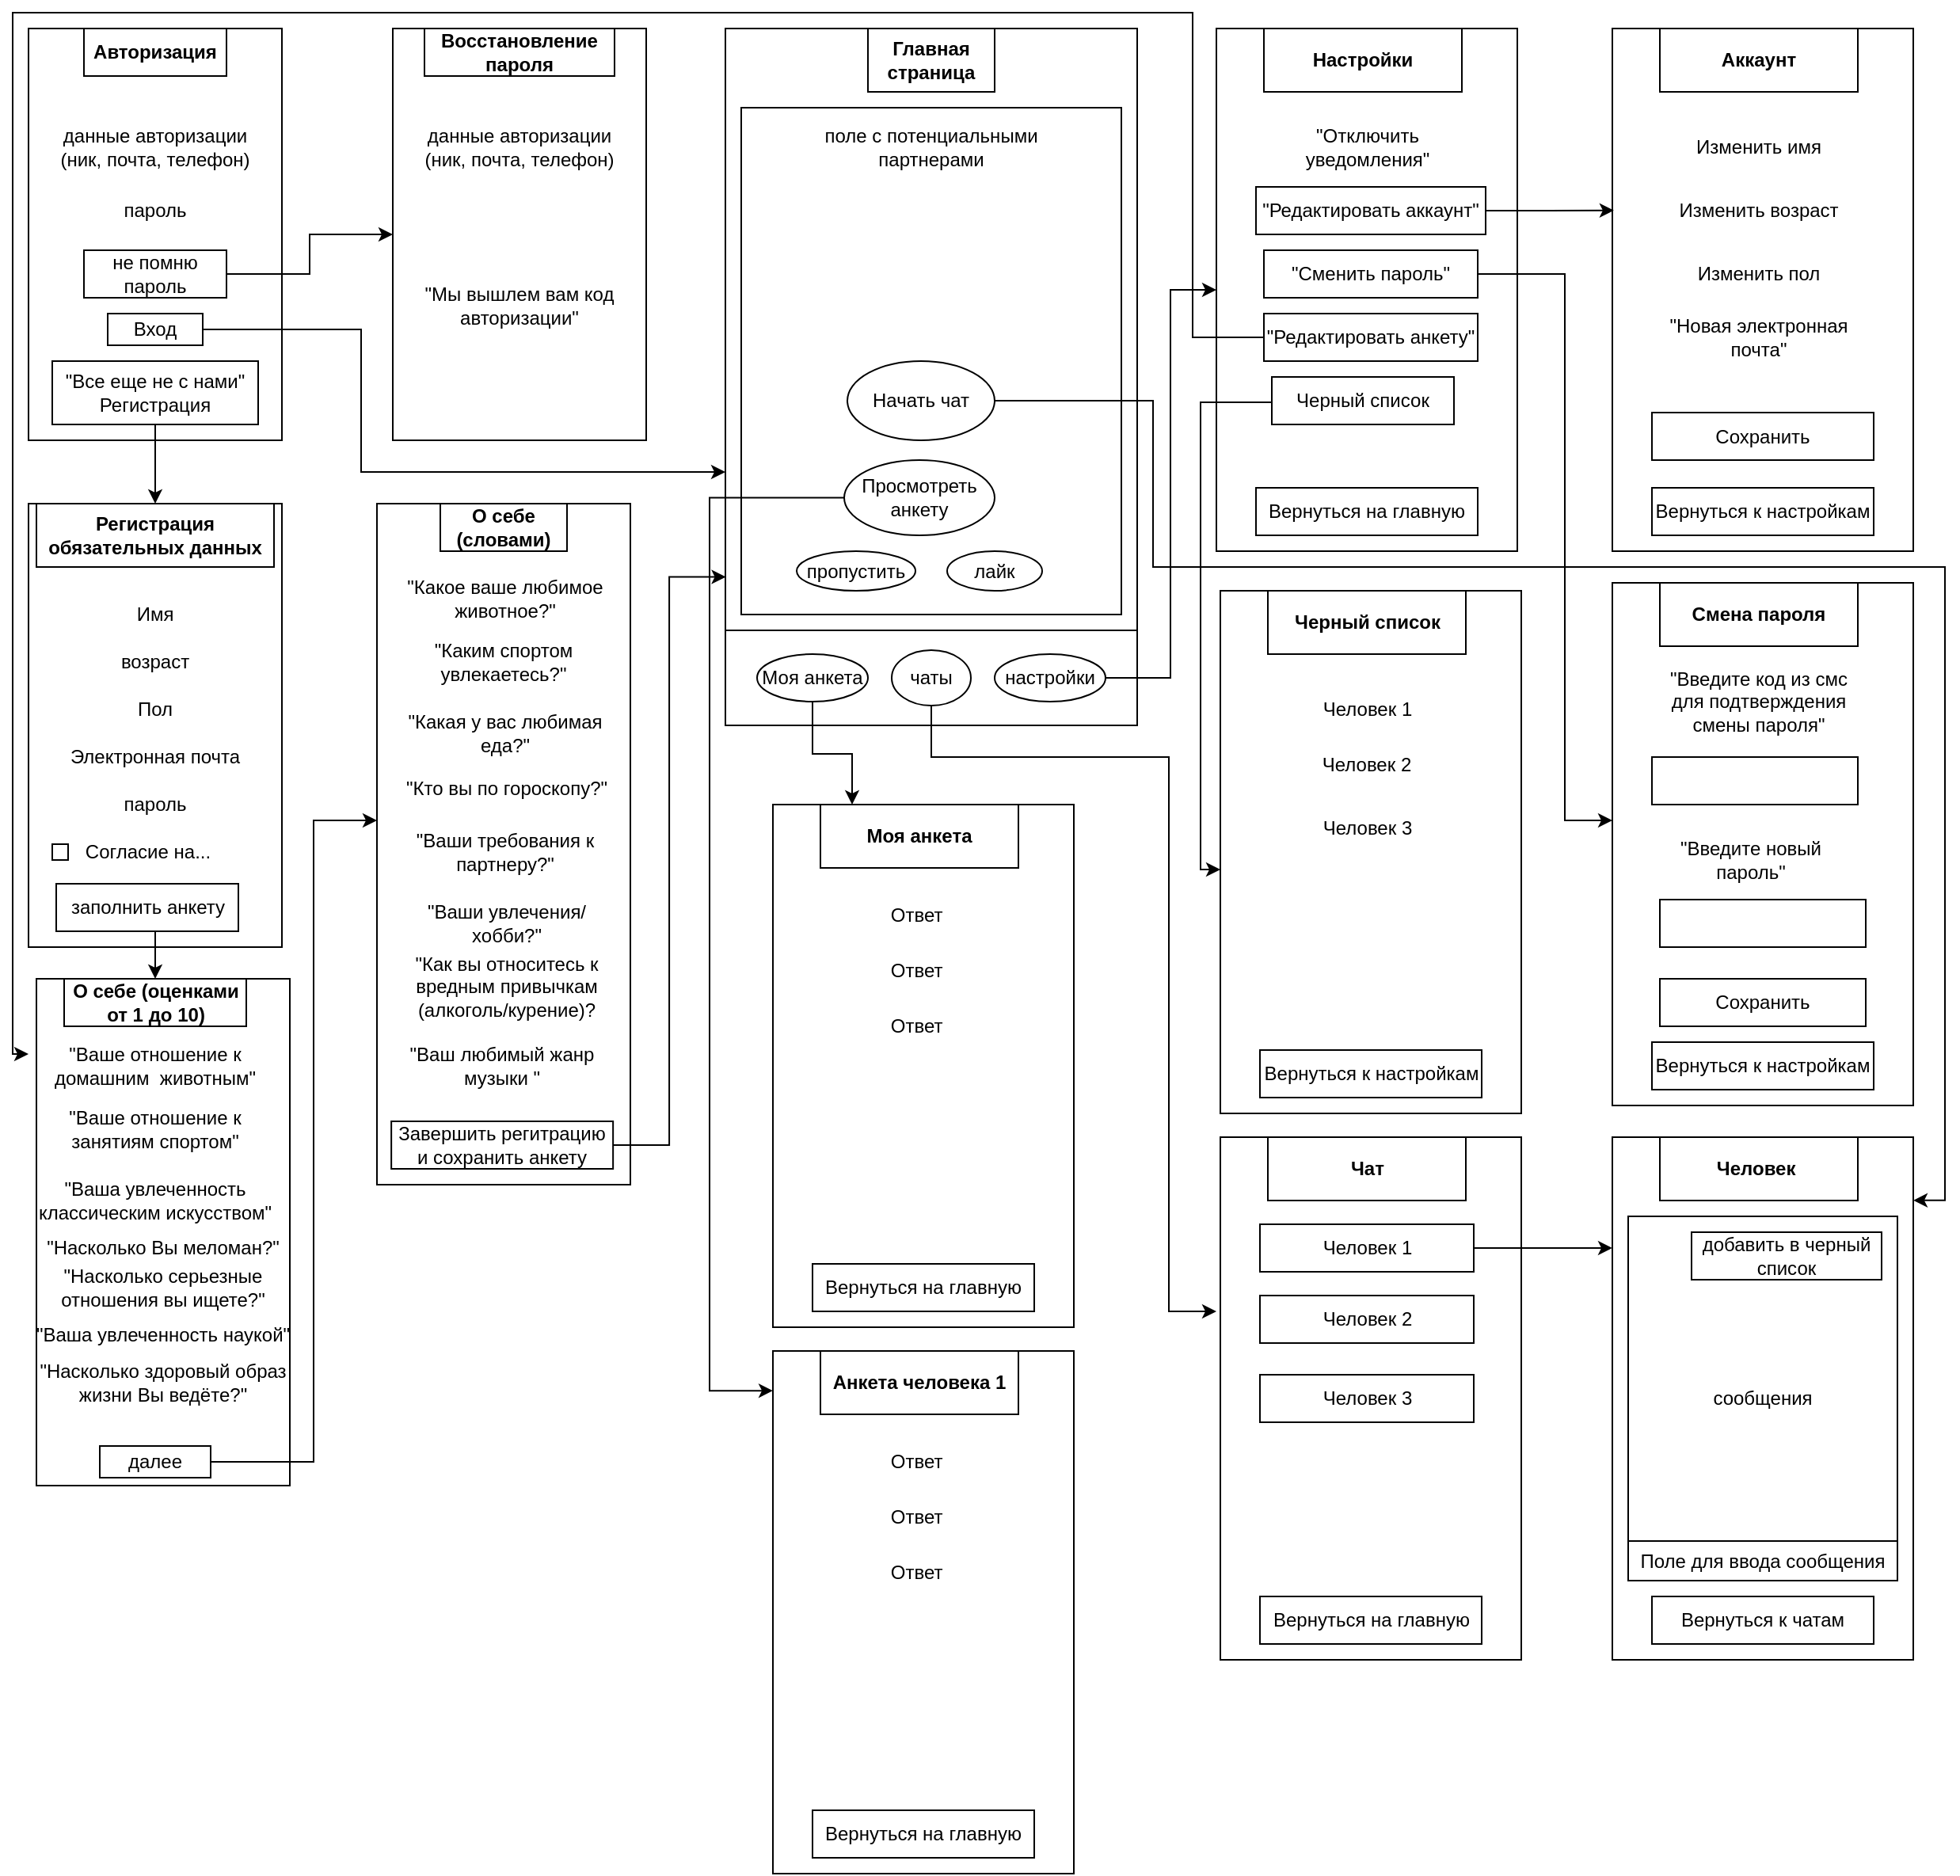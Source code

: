 <mxfile version="22.1.3" type="github">
  <diagram name="Страница — 1" id="kIvSVrA3VFIupachxoN8">
    <mxGraphModel dx="830" dy="438" grid="1" gridSize="10" guides="1" tooltips="1" connect="1" arrows="1" fold="1" page="1" pageScale="1" pageWidth="1169" pageHeight="827" math="0" shadow="0">
      <root>
        <mxCell id="0" />
        <mxCell id="1" parent="0" />
        <mxCell id="J_iFYWnNg-v4hAFUbItq-6" value="" style="rounded=0;whiteSpace=wrap;html=1;" parent="1" vertex="1">
          <mxGeometry x="20" y="30" width="160" height="260" as="geometry" />
        </mxCell>
        <mxCell id="V3N97cfubyy96YD3l16j-2" value="&lt;b&gt;Авторизация&lt;/b&gt;" style="rounded=0;whiteSpace=wrap;html=1;" parent="1" vertex="1">
          <mxGeometry x="55" y="30" width="90" height="30" as="geometry" />
        </mxCell>
        <mxCell id="V3N97cfubyy96YD3l16j-4" value="данные авторизации (ник, почта, телефон)" style="text;html=1;strokeColor=none;fillColor=none;align=center;verticalAlign=middle;whiteSpace=wrap;rounded=0;" parent="1" vertex="1">
          <mxGeometry x="30" y="80" width="140" height="50" as="geometry" />
        </mxCell>
        <mxCell id="V3N97cfubyy96YD3l16j-5" value="пароль" style="text;html=1;strokeColor=none;fillColor=none;align=center;verticalAlign=middle;whiteSpace=wrap;rounded=0;" parent="1" vertex="1">
          <mxGeometry x="70" y="130" width="60" height="30" as="geometry" />
        </mxCell>
        <mxCell id="V3N97cfubyy96YD3l16j-9" style="edgeStyle=orthogonalEdgeStyle;rounded=0;orthogonalLoop=1;jettySize=auto;html=1;exitX=1;exitY=0.5;exitDx=0;exitDy=0;" parent="1" source="V3N97cfubyy96YD3l16j-6" target="V3N97cfubyy96YD3l16j-7" edge="1">
          <mxGeometry relative="1" as="geometry" />
        </mxCell>
        <mxCell id="V3N97cfubyy96YD3l16j-6" value="не помню пароль" style="rounded=0;whiteSpace=wrap;html=1;" parent="1" vertex="1">
          <mxGeometry x="55" y="170" width="90" height="30" as="geometry" />
        </mxCell>
        <mxCell id="V3N97cfubyy96YD3l16j-7" value="" style="rounded=0;whiteSpace=wrap;html=1;" parent="1" vertex="1">
          <mxGeometry x="250" y="30" width="160" height="260" as="geometry" />
        </mxCell>
        <mxCell id="V3N97cfubyy96YD3l16j-8" value="&lt;b&gt;Восстановление пароля&lt;/b&gt;" style="rounded=0;whiteSpace=wrap;html=1;" parent="1" vertex="1">
          <mxGeometry x="270" y="30" width="120" height="30" as="geometry" />
        </mxCell>
        <mxCell id="V3N97cfubyy96YD3l16j-10" value="данные авторизации (ник, почта, телефон)" style="text;html=1;strokeColor=none;fillColor=none;align=center;verticalAlign=middle;whiteSpace=wrap;rounded=0;" parent="1" vertex="1">
          <mxGeometry x="260" y="80" width="140" height="50" as="geometry" />
        </mxCell>
        <mxCell id="V3N97cfubyy96YD3l16j-11" value="&quot;Мы вышлем вам код авторизации&quot;" style="text;html=1;strokeColor=none;fillColor=none;align=center;verticalAlign=middle;whiteSpace=wrap;rounded=0;" parent="1" vertex="1">
          <mxGeometry x="255" y="190" width="150" height="30" as="geometry" />
        </mxCell>
        <mxCell id="V3N97cfubyy96YD3l16j-14" style="edgeStyle=orthogonalEdgeStyle;rounded=0;orthogonalLoop=1;jettySize=auto;html=1;exitX=0.5;exitY=1;exitDx=0;exitDy=0;" parent="1" source="V3N97cfubyy96YD3l16j-12" target="V3N97cfubyy96YD3l16j-13" edge="1">
          <mxGeometry relative="1" as="geometry" />
        </mxCell>
        <mxCell id="V3N97cfubyy96YD3l16j-12" value="&quot;Все еще не с нами&quot;&lt;br&gt;Регистрация" style="rounded=0;whiteSpace=wrap;html=1;" parent="1" vertex="1">
          <mxGeometry x="35" y="240" width="130" height="40" as="geometry" />
        </mxCell>
        <mxCell id="V3N97cfubyy96YD3l16j-13" value="" style="rounded=0;whiteSpace=wrap;html=1;" parent="1" vertex="1">
          <mxGeometry x="20" y="330" width="160" height="280" as="geometry" />
        </mxCell>
        <mxCell id="V3N97cfubyy96YD3l16j-15" value="&lt;b&gt;Регистрация обязательных данных&lt;/b&gt;" style="rounded=0;whiteSpace=wrap;html=1;" parent="1" vertex="1">
          <mxGeometry x="25" y="330" width="150" height="40" as="geometry" />
        </mxCell>
        <mxCell id="V3N97cfubyy96YD3l16j-16" value="Имя" style="text;html=1;strokeColor=none;fillColor=none;align=center;verticalAlign=middle;whiteSpace=wrap;rounded=0;" parent="1" vertex="1">
          <mxGeometry x="70" y="390" width="60" height="20" as="geometry" />
        </mxCell>
        <mxCell id="V3N97cfubyy96YD3l16j-17" value="возраст" style="text;html=1;strokeColor=none;fillColor=none;align=center;verticalAlign=middle;whiteSpace=wrap;rounded=0;" parent="1" vertex="1">
          <mxGeometry x="65" y="420" width="70" height="20" as="geometry" />
        </mxCell>
        <mxCell id="V3N97cfubyy96YD3l16j-18" value="Пол" style="text;html=1;strokeColor=none;fillColor=none;align=center;verticalAlign=middle;whiteSpace=wrap;rounded=0;" parent="1" vertex="1">
          <mxGeometry x="75" y="450" width="50" height="20" as="geometry" />
        </mxCell>
        <mxCell id="V3N97cfubyy96YD3l16j-19" value="Электронная почта" style="text;html=1;strokeColor=none;fillColor=none;align=center;verticalAlign=middle;whiteSpace=wrap;rounded=0;" parent="1" vertex="1">
          <mxGeometry x="35" y="480" width="130" height="20" as="geometry" />
        </mxCell>
        <mxCell id="V3N97cfubyy96YD3l16j-20" value="пароль" style="text;html=1;strokeColor=none;fillColor=none;align=center;verticalAlign=middle;whiteSpace=wrap;rounded=0;" parent="1" vertex="1">
          <mxGeometry x="75" y="510" width="50" height="20" as="geometry" />
        </mxCell>
        <mxCell id="V3N97cfubyy96YD3l16j-21" value="" style="rounded=0;whiteSpace=wrap;html=1;" parent="1" vertex="1">
          <mxGeometry x="240" y="330" width="160" height="430" as="geometry" />
        </mxCell>
        <mxCell id="V3N97cfubyy96YD3l16j-46" style="edgeStyle=orthogonalEdgeStyle;rounded=0;orthogonalLoop=1;jettySize=auto;html=1;exitX=0.5;exitY=1;exitDx=0;exitDy=0;entryX=0.5;entryY=0;entryDx=0;entryDy=0;" parent="1" source="V3N97cfubyy96YD3l16j-22" target="V3N97cfubyy96YD3l16j-36" edge="1">
          <mxGeometry relative="1" as="geometry" />
        </mxCell>
        <mxCell id="V3N97cfubyy96YD3l16j-22" value="заполнить анкету" style="rounded=0;whiteSpace=wrap;html=1;" parent="1" vertex="1">
          <mxGeometry x="37.5" y="570" width="115" height="30" as="geometry" />
        </mxCell>
        <mxCell id="V3N97cfubyy96YD3l16j-24" value="&lt;b&gt;О себе (словами)&lt;/b&gt;" style="rounded=0;whiteSpace=wrap;html=1;" parent="1" vertex="1">
          <mxGeometry x="280" y="330" width="80" height="30" as="geometry" />
        </mxCell>
        <mxCell id="V3N97cfubyy96YD3l16j-33" style="edgeStyle=orthogonalEdgeStyle;rounded=0;orthogonalLoop=1;jettySize=auto;html=1;exitX=1;exitY=0.5;exitDx=0;exitDy=0;" parent="1" source="V3N97cfubyy96YD3l16j-25" target="V3N97cfubyy96YD3l16j-26" edge="1">
          <mxGeometry relative="1" as="geometry">
            <Array as="points">
              <mxPoint x="230" y="220" />
              <mxPoint x="230" y="310" />
            </Array>
          </mxGeometry>
        </mxCell>
        <mxCell id="V3N97cfubyy96YD3l16j-25" value="Вход" style="rounded=0;whiteSpace=wrap;html=1;" parent="1" vertex="1">
          <mxGeometry x="70" y="210" width="60" height="20" as="geometry" />
        </mxCell>
        <mxCell id="V3N97cfubyy96YD3l16j-26" value="" style="rounded=0;whiteSpace=wrap;html=1;" parent="1" vertex="1">
          <mxGeometry x="460" y="30" width="260" height="440" as="geometry" />
        </mxCell>
        <mxCell id="V3N97cfubyy96YD3l16j-27" value="&lt;b&gt;Главная страница&lt;/b&gt;" style="rounded=0;whiteSpace=wrap;html=1;" parent="1" vertex="1">
          <mxGeometry x="550" y="30" width="80" height="40" as="geometry" />
        </mxCell>
        <mxCell id="V3N97cfubyy96YD3l16j-28" value="" style="rounded=0;whiteSpace=wrap;html=1;" parent="1" vertex="1">
          <mxGeometry x="460" y="410" width="260" height="60" as="geometry" />
        </mxCell>
        <mxCell id="V3N97cfubyy96YD3l16j-30" value="&quot;Какое ваше любимое животное?&quot;" style="text;html=1;strokeColor=none;fillColor=none;align=center;verticalAlign=middle;whiteSpace=wrap;rounded=0;" parent="1" vertex="1">
          <mxGeometry x="255.94" y="379" width="130" height="21" as="geometry" />
        </mxCell>
        <mxCell id="V3N97cfubyy96YD3l16j-32" value="Завершить регитрацию и сохранить анкету" style="rounded=0;whiteSpace=wrap;html=1;" parent="1" vertex="1">
          <mxGeometry x="249.07" y="720" width="140" height="30" as="geometry" />
        </mxCell>
        <mxCell id="V3N97cfubyy96YD3l16j-35" value="" style="rounded=0;whiteSpace=wrap;html=1;" parent="1" vertex="1">
          <mxGeometry x="25" y="630" width="160" height="320" as="geometry" />
        </mxCell>
        <mxCell id="V3N97cfubyy96YD3l16j-36" value="&lt;b&gt;О себе (оценками от 1 до 10)&lt;/b&gt;" style="rounded=0;whiteSpace=wrap;html=1;" parent="1" vertex="1">
          <mxGeometry x="42.5" y="630" width="115" height="30" as="geometry" />
        </mxCell>
        <mxCell id="V3N97cfubyy96YD3l16j-37" value="&quot;Каким спортом увлекаетесь?&quot;" style="text;html=1;strokeColor=none;fillColor=none;align=center;verticalAlign=middle;whiteSpace=wrap;rounded=0;" parent="1" vertex="1">
          <mxGeometry x="250" y="415" width="140" height="30" as="geometry" />
        </mxCell>
        <mxCell id="V3N97cfubyy96YD3l16j-52" style="edgeStyle=orthogonalEdgeStyle;rounded=0;orthogonalLoop=1;jettySize=auto;html=1;exitX=1;exitY=0.5;exitDx=0;exitDy=0;entryX=0;entryY=0.464;entryDx=0;entryDy=0;entryPerimeter=0;" parent="1" source="V3N97cfubyy96YD3l16j-39" target="V3N97cfubyy96YD3l16j-21" edge="1">
          <mxGeometry relative="1" as="geometry">
            <Array as="points">
              <mxPoint x="200" y="935" />
              <mxPoint x="200" y="530" />
              <mxPoint x="240" y="530" />
            </Array>
            <mxPoint x="230" y="490" as="targetPoint" />
          </mxGeometry>
        </mxCell>
        <mxCell id="V3N97cfubyy96YD3l16j-39" value="далее" style="rounded=0;whiteSpace=wrap;html=1;" parent="1" vertex="1">
          <mxGeometry x="65" y="925" width="70" height="20" as="geometry" />
        </mxCell>
        <mxCell id="V3N97cfubyy96YD3l16j-40" value="&quot;Ваше отношение к домашним&amp;nbsp; животным&quot;" style="text;html=1;strokeColor=none;fillColor=none;align=center;verticalAlign=middle;whiteSpace=wrap;rounded=0;" parent="1" vertex="1">
          <mxGeometry x="20" y="670" width="160" height="30" as="geometry" />
        </mxCell>
        <mxCell id="V3N97cfubyy96YD3l16j-41" value="&quot;Ваше отношение к занятиям спортом&quot;" style="text;html=1;strokeColor=none;fillColor=none;align=center;verticalAlign=middle;whiteSpace=wrap;rounded=0;" parent="1" vertex="1">
          <mxGeometry x="30" y="710" width="140" height="30" as="geometry" />
        </mxCell>
        <mxCell id="V3N97cfubyy96YD3l16j-43" value="&quot;Ваша увлеченность классическим искусством&quot;" style="text;html=1;strokeColor=none;fillColor=none;align=center;verticalAlign=middle;whiteSpace=wrap;rounded=0;" parent="1" vertex="1">
          <mxGeometry x="25" y="750" width="150" height="40" as="geometry" />
        </mxCell>
        <mxCell id="V3N97cfubyy96YD3l16j-45" value="&quot;Насколько серьезные отношения вы ищете?&quot;" style="text;html=1;strokeColor=none;fillColor=none;align=center;verticalAlign=middle;whiteSpace=wrap;rounded=0;" parent="1" vertex="1">
          <mxGeometry x="35" y="810" width="140" height="30" as="geometry" />
        </mxCell>
        <mxCell id="V3N97cfubyy96YD3l16j-47" value="&quot;Какая у вас любимая еда?&quot;" style="text;html=1;strokeColor=none;fillColor=none;align=center;verticalAlign=middle;whiteSpace=wrap;rounded=0;" parent="1" vertex="1">
          <mxGeometry x="251.88" y="455" width="138.12" height="40" as="geometry" />
        </mxCell>
        <mxCell id="V3N97cfubyy96YD3l16j-48" value="&quot;Кто вы по гороскопу?&quot;" style="text;html=1;strokeColor=none;fillColor=none;align=center;verticalAlign=middle;whiteSpace=wrap;rounded=0;" parent="1" vertex="1">
          <mxGeometry x="253.13" y="495" width="137.5" height="30" as="geometry" />
        </mxCell>
        <mxCell id="rZEXLQ-iUhm-P5HKlSmc-59" style="edgeStyle=orthogonalEdgeStyle;rounded=0;orthogonalLoop=1;jettySize=auto;html=1;exitX=0.5;exitY=1;exitDx=0;exitDy=0;" parent="1" source="V3N97cfubyy96YD3l16j-54" edge="1">
          <mxGeometry relative="1" as="geometry">
            <mxPoint x="770" y="840" as="targetPoint" />
            <Array as="points">
              <mxPoint x="590" y="490" />
              <mxPoint x="740" y="490" />
              <mxPoint x="740" y="840" />
            </Array>
          </mxGeometry>
        </mxCell>
        <mxCell id="V3N97cfubyy96YD3l16j-54" value="чаты" style="ellipse;whiteSpace=wrap;html=1;" parent="1" vertex="1">
          <mxGeometry x="565" y="422.5" width="50" height="35" as="geometry" />
        </mxCell>
        <mxCell id="OsmSL1bul2IP19OMUee_-6" value="" style="edgeStyle=orthogonalEdgeStyle;rounded=0;orthogonalLoop=1;jettySize=auto;html=1;" parent="1" source="V3N97cfubyy96YD3l16j-55" target="OsmSL1bul2IP19OMUee_-3" edge="1">
          <mxGeometry relative="1" as="geometry">
            <mxPoint x="740" y="240" as="targetPoint" />
            <Array as="points">
              <mxPoint x="741" y="440" />
              <mxPoint x="741" y="195" />
            </Array>
          </mxGeometry>
        </mxCell>
        <mxCell id="V3N97cfubyy96YD3l16j-55" value="настройки" style="ellipse;whiteSpace=wrap;html=1;" parent="1" vertex="1">
          <mxGeometry x="630" y="425" width="70" height="30" as="geometry" />
        </mxCell>
        <mxCell id="V3N97cfubyy96YD3l16j-56" style="edgeStyle=orthogonalEdgeStyle;rounded=0;orthogonalLoop=1;jettySize=auto;html=1;exitX=1;exitY=0.5;exitDx=0;exitDy=0;entryX=0.001;entryY=0.787;entryDx=0;entryDy=0;entryPerimeter=0;" parent="1" source="V3N97cfubyy96YD3l16j-32" target="V3N97cfubyy96YD3l16j-26" edge="1">
          <mxGeometry relative="1" as="geometry" />
        </mxCell>
        <mxCell id="V3N97cfubyy96YD3l16j-58" value="" style="rounded=0;whiteSpace=wrap;html=1;" parent="1" vertex="1">
          <mxGeometry x="470" y="80" width="240" height="320" as="geometry" />
        </mxCell>
        <mxCell id="V3N97cfubyy96YD3l16j-57" value="поле с потенциальными партнерами" style="text;html=1;strokeColor=none;fillColor=none;align=center;verticalAlign=middle;whiteSpace=wrap;rounded=0;" parent="1" vertex="1">
          <mxGeometry x="505" y="80" width="170" height="50" as="geometry" />
        </mxCell>
        <mxCell id="-CLAZ32usGun-bk8qMCg-13" style="edgeStyle=orthogonalEdgeStyle;rounded=0;orthogonalLoop=1;jettySize=auto;html=1;" parent="1" source="t5Mpqhm2jp1dvvndBsHg-1" target="-CLAZ32usGun-bk8qMCg-5" edge="1">
          <mxGeometry relative="1" as="geometry">
            <Array as="points">
              <mxPoint x="515" y="488" />
              <mxPoint x="540" y="488" />
            </Array>
          </mxGeometry>
        </mxCell>
        <mxCell id="t5Mpqhm2jp1dvvndBsHg-1" value="Моя анкета" style="ellipse;whiteSpace=wrap;html=1;" parent="1" vertex="1">
          <mxGeometry x="480" y="425" width="70" height="30" as="geometry" />
        </mxCell>
        <mxCell id="OsmSL1bul2IP19OMUee_-3" value="" style="rounded=0;whiteSpace=wrap;html=1;" parent="1" vertex="1">
          <mxGeometry x="770" y="30" width="190" height="330" as="geometry" />
        </mxCell>
        <mxCell id="OsmSL1bul2IP19OMUee_-4" value="&lt;b&gt;Настройки&lt;/b&gt;" style="rounded=0;whiteSpace=wrap;html=1;" parent="1" vertex="1">
          <mxGeometry x="800" y="30" width="125" height="40" as="geometry" />
        </mxCell>
        <mxCell id="OsmSL1bul2IP19OMUee_-8" value="Вернуться на главную" style="rounded=0;whiteSpace=wrap;html=1;" parent="1" vertex="1">
          <mxGeometry x="795" y="320" width="140" height="30" as="geometry" />
        </mxCell>
        <mxCell id="rZEXLQ-iUhm-P5HKlSmc-1" value="&quot;Отключить уведомления&quot;" style="rounded=0;whiteSpace=wrap;html=1;strokeColor=#FFFFFF;" parent="1" vertex="1">
          <mxGeometry x="797.5" y="90" width="135" height="30" as="geometry" />
        </mxCell>
        <mxCell id="rZEXLQ-iUhm-P5HKlSmc-2" value="&quot;Редактировать аккаунт&quot;" style="rounded=0;whiteSpace=wrap;html=1;strokeColor=#000000;" parent="1" vertex="1">
          <mxGeometry x="795" y="130" width="145" height="30" as="geometry" />
        </mxCell>
        <mxCell id="rZEXLQ-iUhm-P5HKlSmc-25" value="" style="edgeStyle=orthogonalEdgeStyle;rounded=0;orthogonalLoop=1;jettySize=auto;html=1;exitX=1;exitY=0.5;exitDx=0;exitDy=0;" parent="1" source="rZEXLQ-iUhm-P5HKlSmc-3" edge="1">
          <mxGeometry relative="1" as="geometry">
            <mxPoint x="980" y="400" as="sourcePoint" />
            <mxPoint x="1020" y="530" as="targetPoint" />
            <Array as="points">
              <mxPoint x="990" y="185" />
              <mxPoint x="990" y="530" />
            </Array>
          </mxGeometry>
        </mxCell>
        <mxCell id="rZEXLQ-iUhm-P5HKlSmc-3" value="&quot;Сменить пароль&quot;" style="rounded=0;whiteSpace=wrap;html=1;strokeColor=#000000;" parent="1" vertex="1">
          <mxGeometry x="800" y="170" width="135" height="30" as="geometry" />
        </mxCell>
        <mxCell id="rZEXLQ-iUhm-P5HKlSmc-62" value="" style="edgeStyle=orthogonalEdgeStyle;rounded=0;orthogonalLoop=1;jettySize=auto;html=1;entryX=0;entryY=0.25;entryDx=0;entryDy=0;" parent="1" source="rZEXLQ-iUhm-P5HKlSmc-4" target="V3N97cfubyy96YD3l16j-40" edge="1">
          <mxGeometry relative="1" as="geometry">
            <mxPoint x="10" y="660" as="targetPoint" />
            <Array as="points">
              <mxPoint x="755" y="225" />
              <mxPoint x="755" y="20" />
              <mxPoint x="10" y="20" />
              <mxPoint x="10" y="678" />
            </Array>
          </mxGeometry>
        </mxCell>
        <mxCell id="rZEXLQ-iUhm-P5HKlSmc-4" value="&quot;Редактировать анкету&quot;" style="rounded=0;whiteSpace=wrap;html=1;strokeColor=#000000;" parent="1" vertex="1">
          <mxGeometry x="800" y="210" width="135" height="30" as="geometry" />
        </mxCell>
        <mxCell id="rZEXLQ-iUhm-P5HKlSmc-5" value="" style="rounded=0;whiteSpace=wrap;html=1;" parent="1" vertex="1">
          <mxGeometry x="1020" y="30" width="190" height="330" as="geometry" />
        </mxCell>
        <mxCell id="rZEXLQ-iUhm-P5HKlSmc-6" value="&lt;b&gt;Аккаунт&lt;/b&gt;" style="rounded=0;whiteSpace=wrap;html=1;" parent="1" vertex="1">
          <mxGeometry x="1050" y="30" width="125" height="40" as="geometry" />
        </mxCell>
        <mxCell id="rZEXLQ-iUhm-P5HKlSmc-7" value="Вернуться к настройкам" style="rounded=0;whiteSpace=wrap;html=1;" parent="1" vertex="1">
          <mxGeometry x="1045" y="320" width="140" height="30" as="geometry" />
        </mxCell>
        <mxCell id="rZEXLQ-iUhm-P5HKlSmc-8" value="Изменить имя" style="rounded=0;whiteSpace=wrap;html=1;strokeColor=#FFFFFF;" parent="1" vertex="1">
          <mxGeometry x="1045" y="90" width="135" height="30" as="geometry" />
        </mxCell>
        <mxCell id="rZEXLQ-iUhm-P5HKlSmc-9" value="Изменить возраст" style="rounded=0;whiteSpace=wrap;html=1;strokeColor=#FFFFFF;" parent="1" vertex="1">
          <mxGeometry x="1040" y="130" width="145" height="30" as="geometry" />
        </mxCell>
        <mxCell id="rZEXLQ-iUhm-P5HKlSmc-10" value="Изменить пол" style="rounded=0;whiteSpace=wrap;html=1;strokeColor=#FFFFFF;" parent="1" vertex="1">
          <mxGeometry x="1045" y="170" width="135" height="30" as="geometry" />
        </mxCell>
        <mxCell id="rZEXLQ-iUhm-P5HKlSmc-11" value="&quot;Новая электронная почта&quot;" style="rounded=0;whiteSpace=wrap;html=1;strokeColor=#FFFFFF;" parent="1" vertex="1">
          <mxGeometry x="1045" y="210" width="135" height="30" as="geometry" />
        </mxCell>
        <mxCell id="rZEXLQ-iUhm-P5HKlSmc-12" style="edgeStyle=orthogonalEdgeStyle;rounded=0;orthogonalLoop=1;jettySize=auto;html=1;entryX=0.005;entryY=0.348;entryDx=0;entryDy=0;entryPerimeter=0;" parent="1" source="rZEXLQ-iUhm-P5HKlSmc-2" target="rZEXLQ-iUhm-P5HKlSmc-5" edge="1">
          <mxGeometry relative="1" as="geometry" />
        </mxCell>
        <mxCell id="rZEXLQ-iUhm-P5HKlSmc-13" value="лайк" style="ellipse;whiteSpace=wrap;html=1;" parent="1" vertex="1">
          <mxGeometry x="600" y="360" width="60" height="25" as="geometry" />
        </mxCell>
        <mxCell id="rZEXLQ-iUhm-P5HKlSmc-14" value="пропустить" style="ellipse;whiteSpace=wrap;html=1;" parent="1" vertex="1">
          <mxGeometry x="505" y="360" width="75" height="25" as="geometry" />
        </mxCell>
        <mxCell id="rZEXLQ-iUhm-P5HKlSmc-33" value="" style="edgeStyle=orthogonalEdgeStyle;rounded=0;orthogonalLoop=1;jettySize=auto;html=1;" parent="1" target="rZEXLQ-iUhm-P5HKlSmc-26" edge="1">
          <mxGeometry relative="1" as="geometry">
            <mxPoint x="920" y="266" as="sourcePoint" />
            <mxPoint x="940" y="561" as="targetPoint" />
            <Array as="points">
              <mxPoint x="760" y="266" />
              <mxPoint x="760" y="561" />
            </Array>
          </mxGeometry>
        </mxCell>
        <mxCell id="rZEXLQ-iUhm-P5HKlSmc-15" value="Черный список" style="rounded=0;whiteSpace=wrap;html=1;strokeColor=#000000;" parent="1" vertex="1">
          <mxGeometry x="805" y="250" width="115" height="30" as="geometry" />
        </mxCell>
        <mxCell id="rZEXLQ-iUhm-P5HKlSmc-16" value="" style="rounded=0;whiteSpace=wrap;html=1;" parent="1" vertex="1">
          <mxGeometry x="1020" y="380" width="190" height="330" as="geometry" />
        </mxCell>
        <mxCell id="rZEXLQ-iUhm-P5HKlSmc-17" value="&lt;b&gt;Смена пароля&lt;/b&gt;" style="rounded=0;whiteSpace=wrap;html=1;" parent="1" vertex="1">
          <mxGeometry x="1050" y="380" width="125" height="40" as="geometry" />
        </mxCell>
        <mxCell id="rZEXLQ-iUhm-P5HKlSmc-18" value="Вернуться к настройкам" style="rounded=0;whiteSpace=wrap;html=1;" parent="1" vertex="1">
          <mxGeometry x="1045" y="670" width="140" height="30" as="geometry" />
        </mxCell>
        <mxCell id="rZEXLQ-iUhm-P5HKlSmc-19" value="&quot;Введите код из смс для подтверждения смены пароля&quot;" style="rounded=0;whiteSpace=wrap;html=1;strokeColor=#FFFFFF;" parent="1" vertex="1">
          <mxGeometry x="1045" y="440" width="135" height="30" as="geometry" />
        </mxCell>
        <mxCell id="rZEXLQ-iUhm-P5HKlSmc-20" value="" style="rounded=0;whiteSpace=wrap;html=1;strokeColor=#000000;" parent="1" vertex="1">
          <mxGeometry x="1045" y="490" width="130" height="30" as="geometry" />
        </mxCell>
        <mxCell id="rZEXLQ-iUhm-P5HKlSmc-21" value="&quot;Введите новый пароль&quot;" style="rounded=0;whiteSpace=wrap;html=1;strokeColor=#FFFFFF;" parent="1" vertex="1">
          <mxGeometry x="1040" y="540" width="135" height="30" as="geometry" />
        </mxCell>
        <mxCell id="rZEXLQ-iUhm-P5HKlSmc-23" value="" style="rounded=0;whiteSpace=wrap;html=1;strokeColor=#000000;" parent="1" vertex="1">
          <mxGeometry x="1050" y="580" width="130" height="30" as="geometry" />
        </mxCell>
        <mxCell id="rZEXLQ-iUhm-P5HKlSmc-26" value="" style="rounded=0;whiteSpace=wrap;html=1;" parent="1" vertex="1">
          <mxGeometry x="772.5" y="385" width="190" height="330" as="geometry" />
        </mxCell>
        <mxCell id="rZEXLQ-iUhm-P5HKlSmc-27" value="&lt;b&gt;Черный список&lt;/b&gt;" style="rounded=0;whiteSpace=wrap;html=1;" parent="1" vertex="1">
          <mxGeometry x="802.5" y="385" width="125" height="40" as="geometry" />
        </mxCell>
        <mxCell id="rZEXLQ-iUhm-P5HKlSmc-28" value="Вернуться к настройкам" style="rounded=0;whiteSpace=wrap;html=1;" parent="1" vertex="1">
          <mxGeometry x="797.5" y="675" width="140" height="30" as="geometry" />
        </mxCell>
        <mxCell id="rZEXLQ-iUhm-P5HKlSmc-29" value="Человек 1" style="rounded=0;whiteSpace=wrap;html=1;strokeColor=#FFFFFF;" parent="1" vertex="1">
          <mxGeometry x="797.5" y="445" width="135" height="30" as="geometry" />
        </mxCell>
        <mxCell id="rZEXLQ-iUhm-P5HKlSmc-30" value="Человек 2" style="rounded=0;whiteSpace=wrap;html=1;strokeColor=#FFFFFF;" parent="1" vertex="1">
          <mxGeometry x="800" y="480" width="130" height="30" as="geometry" />
        </mxCell>
        <mxCell id="rZEXLQ-iUhm-P5HKlSmc-31" value="Человек 3" style="rounded=0;whiteSpace=wrap;html=1;strokeColor=#FFFFFF;" parent="1" vertex="1">
          <mxGeometry x="797.5" y="520" width="135" height="30" as="geometry" />
        </mxCell>
        <mxCell id="-CLAZ32usGun-bk8qMCg-20" style="edgeStyle=orthogonalEdgeStyle;rounded=0;orthogonalLoop=1;jettySize=auto;html=1;entryX=0;entryY=0.076;entryDx=0;entryDy=0;entryPerimeter=0;" parent="1" source="rZEXLQ-iUhm-P5HKlSmc-43" target="-CLAZ32usGun-bk8qMCg-14" edge="1">
          <mxGeometry relative="1" as="geometry">
            <mxPoint x="450" y="890" as="targetPoint" />
            <Array as="points">
              <mxPoint x="450" y="326" />
              <mxPoint x="450" y="890" />
            </Array>
          </mxGeometry>
        </mxCell>
        <mxCell id="rZEXLQ-iUhm-P5HKlSmc-43" value="Просмотреть анкету" style="ellipse;whiteSpace=wrap;html=1;" parent="1" vertex="1">
          <mxGeometry x="535" y="302.5" width="95" height="47.5" as="geometry" />
        </mxCell>
        <mxCell id="rZEXLQ-iUhm-P5HKlSmc-44" value="" style="rounded=0;whiteSpace=wrap;html=1;" parent="1" vertex="1">
          <mxGeometry x="772.5" y="730" width="190" height="330" as="geometry" />
        </mxCell>
        <mxCell id="rZEXLQ-iUhm-P5HKlSmc-45" value="&lt;b&gt;Чат&lt;/b&gt;" style="rounded=0;whiteSpace=wrap;html=1;" parent="1" vertex="1">
          <mxGeometry x="802.5" y="730" width="125" height="40" as="geometry" />
        </mxCell>
        <mxCell id="rZEXLQ-iUhm-P5HKlSmc-46" value="Вернуться на главную" style="rounded=0;whiteSpace=wrap;html=1;" parent="1" vertex="1">
          <mxGeometry x="797.5" y="1020" width="140" height="30" as="geometry" />
        </mxCell>
        <mxCell id="rZEXLQ-iUhm-P5HKlSmc-47" value="Человек 1" style="rounded=0;whiteSpace=wrap;html=1;strokeColor=#000000;" parent="1" vertex="1">
          <mxGeometry x="797.5" y="785" width="135" height="30" as="geometry" />
        </mxCell>
        <mxCell id="rZEXLQ-iUhm-P5HKlSmc-50" value="" style="rounded=0;whiteSpace=wrap;html=1;" parent="1" vertex="1">
          <mxGeometry x="1020" y="730" width="190" height="330" as="geometry" />
        </mxCell>
        <mxCell id="rZEXLQ-iUhm-P5HKlSmc-51" value="&lt;b&gt;Человек&amp;nbsp;&lt;/b&gt;" style="rounded=0;whiteSpace=wrap;html=1;" parent="1" vertex="1">
          <mxGeometry x="1050" y="730" width="125" height="40" as="geometry" />
        </mxCell>
        <mxCell id="rZEXLQ-iUhm-P5HKlSmc-52" value="Вернуться к чатам" style="rounded=0;whiteSpace=wrap;html=1;" parent="1" vertex="1">
          <mxGeometry x="1045" y="1020" width="140" height="30" as="geometry" />
        </mxCell>
        <mxCell id="rZEXLQ-iUhm-P5HKlSmc-53" value="сообщения" style="rounded=0;whiteSpace=wrap;html=1;strokeColor=#000000;" parent="1" vertex="1">
          <mxGeometry x="1030" y="780" width="170" height="230" as="geometry" />
        </mxCell>
        <mxCell id="rZEXLQ-iUhm-P5HKlSmc-56" value="Человек 2" style="rounded=0;whiteSpace=wrap;html=1;strokeColor=#000000;" parent="1" vertex="1">
          <mxGeometry x="797.5" y="830" width="135" height="30" as="geometry" />
        </mxCell>
        <mxCell id="rZEXLQ-iUhm-P5HKlSmc-57" value="Человек 3" style="rounded=0;whiteSpace=wrap;html=1;strokeColor=#000000;" parent="1" vertex="1">
          <mxGeometry x="797.5" y="880" width="135" height="30" as="geometry" />
        </mxCell>
        <mxCell id="rZEXLQ-iUhm-P5HKlSmc-58" style="edgeStyle=orthogonalEdgeStyle;rounded=0;orthogonalLoop=1;jettySize=auto;html=1;entryX=0;entryY=0.212;entryDx=0;entryDy=0;entryPerimeter=0;" parent="1" source="rZEXLQ-iUhm-P5HKlSmc-47" target="rZEXLQ-iUhm-P5HKlSmc-50" edge="1">
          <mxGeometry relative="1" as="geometry" />
        </mxCell>
        <mxCell id="rZEXLQ-iUhm-P5HKlSmc-61" value="Поле для ввода сообщения" style="rounded=0;whiteSpace=wrap;html=1;strokeColor=#000000;" parent="1" vertex="1">
          <mxGeometry x="1030" y="985" width="170" height="25" as="geometry" />
        </mxCell>
        <mxCell id="-CLAZ32usGun-bk8qMCg-1" value="&quot;Ваши требования к партнеру?&quot;" style="text;html=1;strokeColor=none;fillColor=none;align=center;verticalAlign=middle;whiteSpace=wrap;rounded=0;" parent="1" vertex="1">
          <mxGeometry x="249.07" y="535" width="143.75" height="30" as="geometry" />
        </mxCell>
        <mxCell id="-CLAZ32usGun-bk8qMCg-2" value="&quot;Ваши увлечения/хобби?&quot;" style="text;html=1;strokeColor=none;fillColor=none;align=center;verticalAlign=middle;whiteSpace=wrap;rounded=0;" parent="1" vertex="1">
          <mxGeometry x="250.01" y="580" width="143.75" height="30" as="geometry" />
        </mxCell>
        <mxCell id="-CLAZ32usGun-bk8qMCg-4" value="&quot;Как вы относитесь к вредным привычкам (алкоголь/курение)?" style="text;html=1;strokeColor=none;fillColor=none;align=center;verticalAlign=middle;whiteSpace=wrap;rounded=0;" parent="1" vertex="1">
          <mxGeometry x="250" y="620" width="143.75" height="30" as="geometry" />
        </mxCell>
        <mxCell id="-CLAZ32usGun-bk8qMCg-5" value="" style="rounded=0;whiteSpace=wrap;html=1;" parent="1" vertex="1">
          <mxGeometry x="490" y="520" width="190" height="330" as="geometry" />
        </mxCell>
        <mxCell id="-CLAZ32usGun-bk8qMCg-6" value="&lt;b&gt;Моя анкета&lt;/b&gt;" style="rounded=0;whiteSpace=wrap;html=1;" parent="1" vertex="1">
          <mxGeometry x="520" y="520" width="125" height="40" as="geometry" />
        </mxCell>
        <mxCell id="-CLAZ32usGun-bk8qMCg-7" value="Вернуться на главную" style="rounded=0;whiteSpace=wrap;html=1;" parent="1" vertex="1">
          <mxGeometry x="515" y="810" width="140" height="30" as="geometry" />
        </mxCell>
        <mxCell id="-CLAZ32usGun-bk8qMCg-8" value="Ответ&amp;nbsp;" style="rounded=0;whiteSpace=wrap;html=1;strokeColor=#FFFFFF;" parent="1" vertex="1">
          <mxGeometry x="515" y="575" width="135" height="30" as="geometry" />
        </mxCell>
        <mxCell id="-CLAZ32usGun-bk8qMCg-11" value="Ответ&amp;nbsp;" style="rounded=0;whiteSpace=wrap;html=1;strokeColor=#FFFFFF;" parent="1" vertex="1">
          <mxGeometry x="515" y="610" width="135" height="30" as="geometry" />
        </mxCell>
        <mxCell id="-CLAZ32usGun-bk8qMCg-12" value="Ответ&amp;nbsp;" style="rounded=0;whiteSpace=wrap;html=1;strokeColor=#FFFFFF;" parent="1" vertex="1">
          <mxGeometry x="515" y="645" width="135" height="30" as="geometry" />
        </mxCell>
        <mxCell id="-CLAZ32usGun-bk8qMCg-14" value="" style="rounded=0;whiteSpace=wrap;html=1;" parent="1" vertex="1">
          <mxGeometry x="490" y="865" width="190" height="330" as="geometry" />
        </mxCell>
        <mxCell id="-CLAZ32usGun-bk8qMCg-15" value="&lt;b&gt;Анкета человека 1&lt;/b&gt;" style="rounded=0;whiteSpace=wrap;html=1;" parent="1" vertex="1">
          <mxGeometry x="520" y="865" width="125" height="40" as="geometry" />
        </mxCell>
        <mxCell id="-CLAZ32usGun-bk8qMCg-16" value="Вернуться на главную" style="rounded=0;whiteSpace=wrap;html=1;" parent="1" vertex="1">
          <mxGeometry x="515" y="1155" width="140" height="30" as="geometry" />
        </mxCell>
        <mxCell id="-CLAZ32usGun-bk8qMCg-17" value="Ответ&amp;nbsp;" style="rounded=0;whiteSpace=wrap;html=1;strokeColor=#FFFFFF;" parent="1" vertex="1">
          <mxGeometry x="515" y="920" width="135" height="30" as="geometry" />
        </mxCell>
        <mxCell id="-CLAZ32usGun-bk8qMCg-18" value="Ответ&amp;nbsp;" style="rounded=0;whiteSpace=wrap;html=1;strokeColor=#FFFFFF;" parent="1" vertex="1">
          <mxGeometry x="515" y="955" width="135" height="30" as="geometry" />
        </mxCell>
        <mxCell id="-CLAZ32usGun-bk8qMCg-19" value="Ответ&amp;nbsp;" style="rounded=0;whiteSpace=wrap;html=1;strokeColor=#FFFFFF;" parent="1" vertex="1">
          <mxGeometry x="515" y="990" width="135" height="30" as="geometry" />
        </mxCell>
        <mxCell id="-CLAZ32usGun-bk8qMCg-21" value="Начать чат" style="ellipse;whiteSpace=wrap;html=1;" parent="1" vertex="1">
          <mxGeometry x="537" y="240" width="93" height="50" as="geometry" />
        </mxCell>
        <mxCell id="-CLAZ32usGun-bk8qMCg-24" style="edgeStyle=orthogonalEdgeStyle;rounded=0;orthogonalLoop=1;jettySize=auto;html=1;exitX=1;exitY=0.5;exitDx=0;exitDy=0;entryX=1;entryY=0.121;entryDx=0;entryDy=0;entryPerimeter=0;" parent="1" source="-CLAZ32usGun-bk8qMCg-21" target="rZEXLQ-iUhm-P5HKlSmc-50" edge="1">
          <mxGeometry relative="1" as="geometry">
            <Array as="points">
              <mxPoint x="730" y="265" />
              <mxPoint x="730" y="370" />
              <mxPoint x="1230" y="370" />
              <mxPoint x="1230" y="770" />
            </Array>
          </mxGeometry>
        </mxCell>
        <mxCell id="-CLAZ32usGun-bk8qMCg-25" value="добавить в черный список" style="rounded=0;whiteSpace=wrap;html=1;" parent="1" vertex="1">
          <mxGeometry x="1070" y="790" width="120" height="30" as="geometry" />
        </mxCell>
        <mxCell id="-CLAZ32usGun-bk8qMCg-26" value="Согласие на..." style="text;html=1;strokeColor=none;fillColor=none;align=center;verticalAlign=middle;whiteSpace=wrap;rounded=0;" parent="1" vertex="1">
          <mxGeometry x="52.5" y="540" width="85" height="20" as="geometry" />
        </mxCell>
        <mxCell id="-CLAZ32usGun-bk8qMCg-29" value="" style="whiteSpace=wrap;html=1;aspect=fixed;" parent="1" vertex="1">
          <mxGeometry x="35" y="545" width="10" height="10" as="geometry" />
        </mxCell>
        <mxCell id="-CLAZ32usGun-bk8qMCg-30" value="Сохранить" style="rounded=0;whiteSpace=wrap;html=1;" parent="1" vertex="1">
          <mxGeometry x="1045" y="272.5" width="140" height="30" as="geometry" />
        </mxCell>
        <mxCell id="-CLAZ32usGun-bk8qMCg-31" value="Сохранить" style="rounded=0;whiteSpace=wrap;html=1;" parent="1" vertex="1">
          <mxGeometry x="1050" y="630" width="130" height="30" as="geometry" />
        </mxCell>
        <mxCell id="odcOnpYfZfj3Vkszr-VX-1" value="&quot;Насколько Вы меломан?&quot;" style="text;html=1;strokeColor=none;fillColor=none;align=center;verticalAlign=middle;whiteSpace=wrap;rounded=0;" vertex="1" parent="1">
          <mxGeometry x="20" y="785" width="170" height="30" as="geometry" />
        </mxCell>
        <mxCell id="odcOnpYfZfj3Vkszr-VX-2" value="&quot;Ваша увлеченность наукой&quot;" style="text;html=1;strokeColor=none;fillColor=none;align=center;verticalAlign=middle;whiteSpace=wrap;rounded=0;" vertex="1" parent="1">
          <mxGeometry x="20" y="840" width="170" height="30" as="geometry" />
        </mxCell>
        <mxCell id="odcOnpYfZfj3Vkszr-VX-3" value="&quot;Насколько здоровый образ жизни Вы ведёте?&quot;" style="text;html=1;strokeColor=none;fillColor=none;align=center;verticalAlign=middle;whiteSpace=wrap;rounded=0;" vertex="1" parent="1">
          <mxGeometry x="20" y="870" width="170" height="30" as="geometry" />
        </mxCell>
        <mxCell id="odcOnpYfZfj3Vkszr-VX-4" value="&quot;Ваш любимый жанр музыки &quot;" style="text;html=1;strokeColor=none;fillColor=none;align=center;verticalAlign=middle;whiteSpace=wrap;rounded=0;" vertex="1" parent="1">
          <mxGeometry x="249.07" y="660" width="140" height="50" as="geometry" />
        </mxCell>
      </root>
    </mxGraphModel>
  </diagram>
</mxfile>
